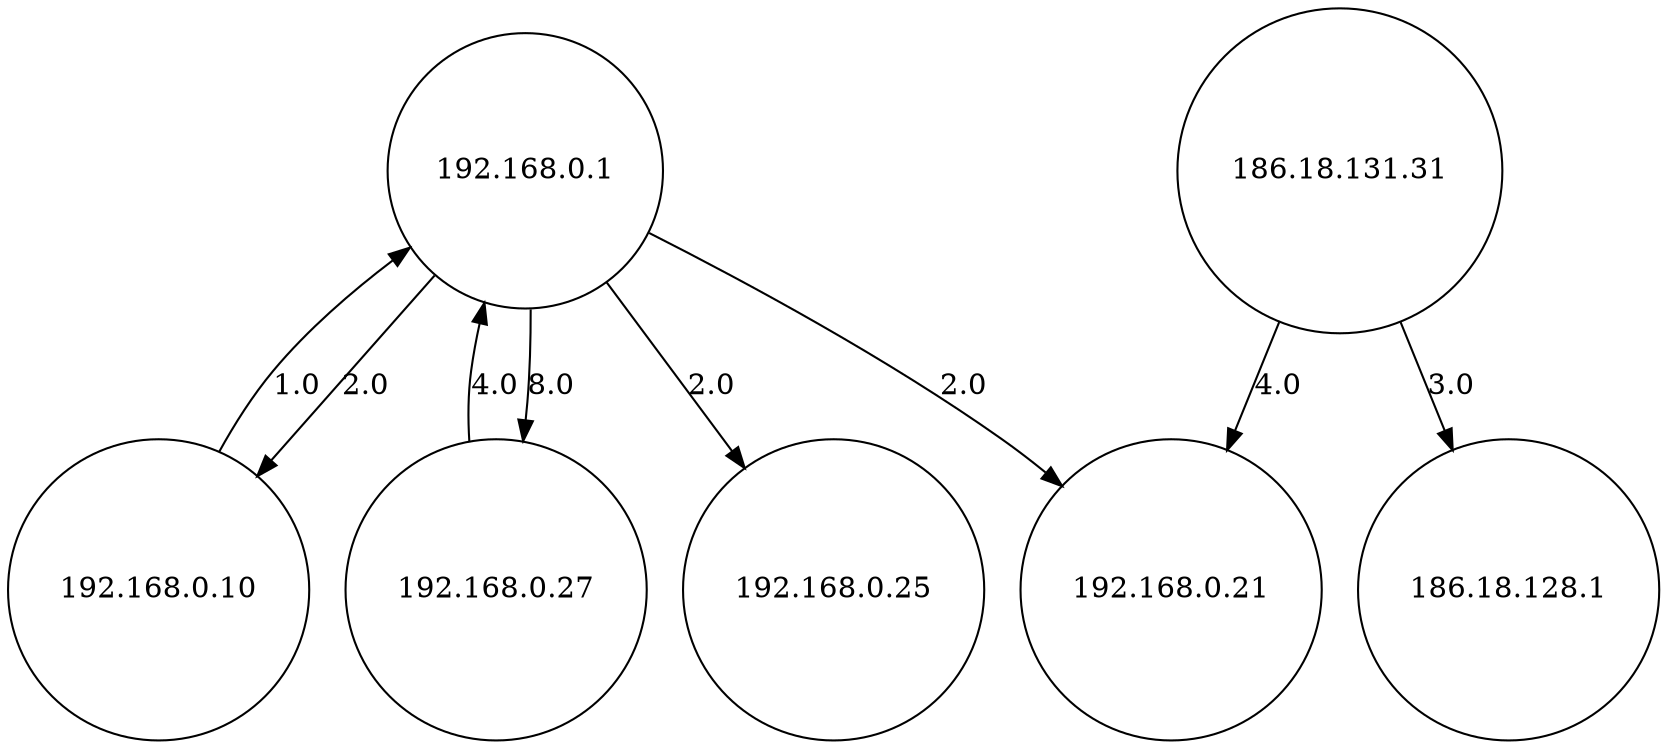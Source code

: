 digraph LAN {
	5 [label="192.168.0.25", shape=circle];
	4 [label="192.168.0.27", shape=circle];
	6 [label="192.168.0.21", shape=circle];
	7 [label="186.18.128.1", shape=circle];
	1 [label="186.18.131.31", shape=circle];
	2 [label="192.168.0.1", shape=circle];
	3 [label="192.168.0.10", shape=circle];
	1 -> 7 [label="3.0"];
	1 -> 6 [label="4.0"];
	2 -> 5 [label="2.0"];
	2 -> 6 [label="2.0"];
	2 -> 4 [label="8.0"];
	2 -> 3 [label="2.0"];
	3 -> 2 [label="1.0"];
	4 -> 2 [label="4.0"];
}
